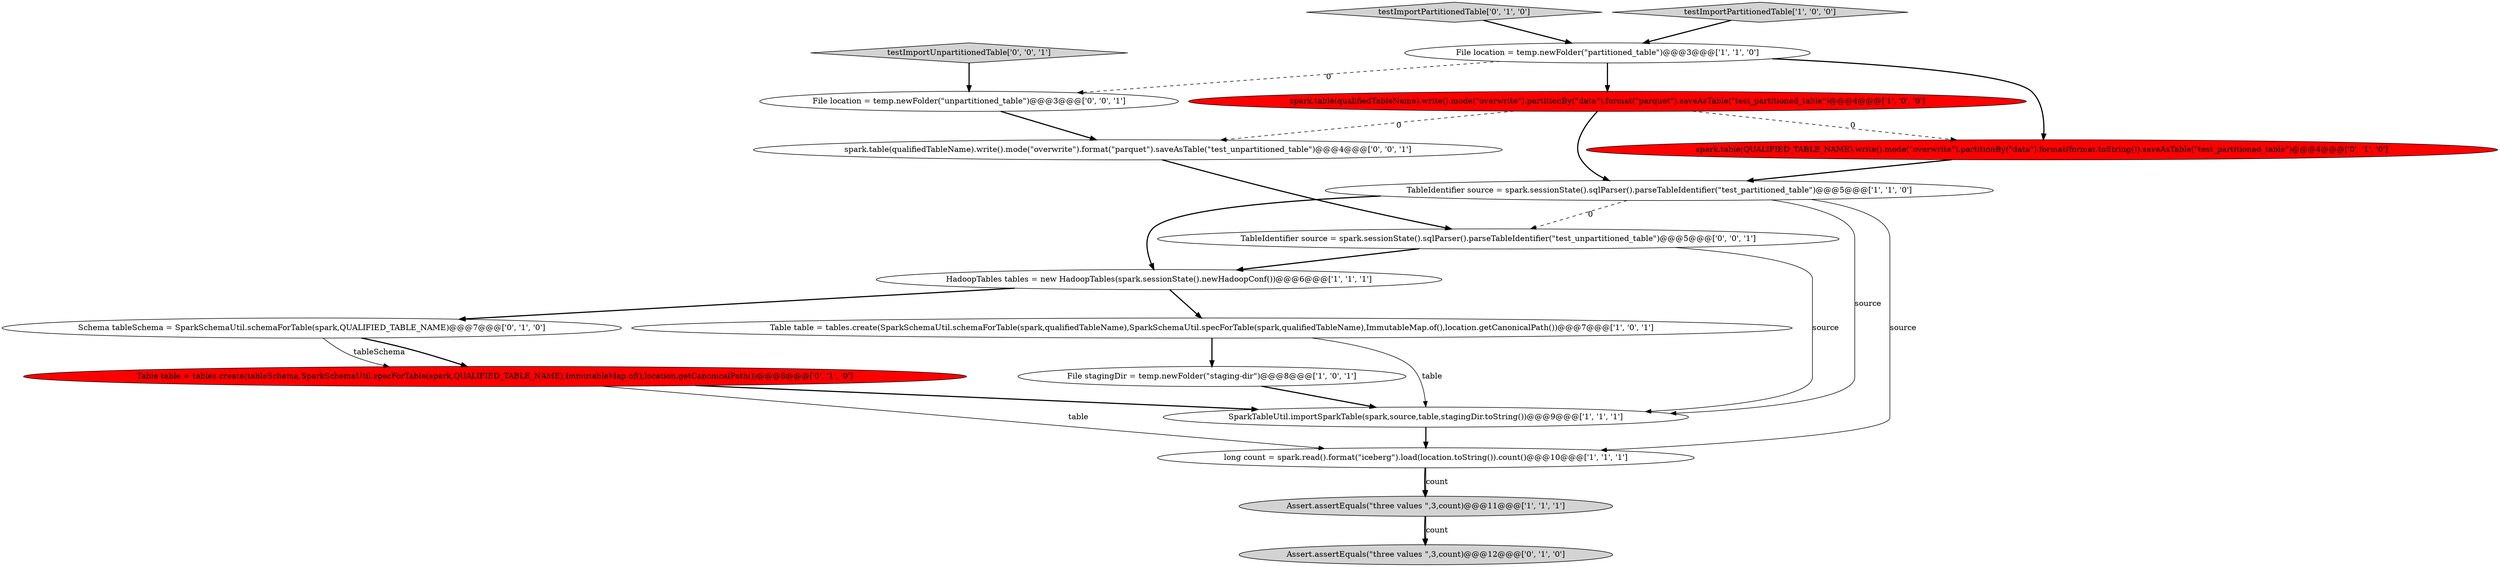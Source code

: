 digraph {
5 [style = filled, label = "HadoopTables tables = new HadoopTables(spark.sessionState().newHadoopConf())@@@6@@@['1', '1', '1']", fillcolor = white, shape = ellipse image = "AAA0AAABBB1BBB"];
7 [style = filled, label = "long count = spark.read().format(\"iceberg\").load(location.toString()).count()@@@10@@@['1', '1', '1']", fillcolor = white, shape = ellipse image = "AAA0AAABBB1BBB"];
14 [style = filled, label = "Table table = tables.create(tableSchema,SparkSchemaUtil.specForTable(spark,QUALIFIED_TABLE_NAME),ImmutableMap.of(),location.getCanonicalPath())@@@8@@@['0', '1', '0']", fillcolor = red, shape = ellipse image = "AAA1AAABBB2BBB"];
6 [style = filled, label = "Table table = tables.create(SparkSchemaUtil.schemaForTable(spark,qualifiedTableName),SparkSchemaUtil.specForTable(spark,qualifiedTableName),ImmutableMap.of(),location.getCanonicalPath())@@@7@@@['1', '0', '1']", fillcolor = white, shape = ellipse image = "AAA0AAABBB1BBB"];
12 [style = filled, label = "Schema tableSchema = SparkSchemaUtil.schemaForTable(spark,QUALIFIED_TABLE_NAME)@@@7@@@['0', '1', '0']", fillcolor = white, shape = ellipse image = "AAA0AAABBB2BBB"];
1 [style = filled, label = "spark.table(qualifiedTableName).write().mode(\"overwrite\").partitionBy(\"data\").format(\"parquet\").saveAsTable(\"test_partitioned_table\")@@@4@@@['1', '0', '0']", fillcolor = red, shape = ellipse image = "AAA1AAABBB1BBB"];
11 [style = filled, label = "testImportPartitionedTable['0', '1', '0']", fillcolor = lightgray, shape = diamond image = "AAA0AAABBB2BBB"];
13 [style = filled, label = "spark.table(QUALIFIED_TABLE_NAME).write().mode(\"overwrite\").partitionBy(\"data\").format(format.toString()).saveAsTable(\"test_partitioned_table\")@@@4@@@['0', '1', '0']", fillcolor = red, shape = ellipse image = "AAA1AAABBB2BBB"];
17 [style = filled, label = "TableIdentifier source = spark.sessionState().sqlParser().parseTableIdentifier(\"test_unpartitioned_table\")@@@5@@@['0', '0', '1']", fillcolor = white, shape = ellipse image = "AAA0AAABBB3BBB"];
2 [style = filled, label = "TableIdentifier source = spark.sessionState().sqlParser().parseTableIdentifier(\"test_partitioned_table\")@@@5@@@['1', '1', '0']", fillcolor = white, shape = ellipse image = "AAA0AAABBB1BBB"];
3 [style = filled, label = "SparkTableUtil.importSparkTable(spark,source,table,stagingDir.toString())@@@9@@@['1', '1', '1']", fillcolor = white, shape = ellipse image = "AAA0AAABBB1BBB"];
15 [style = filled, label = "spark.table(qualifiedTableName).write().mode(\"overwrite\").format(\"parquet\").saveAsTable(\"test_unpartitioned_table\")@@@4@@@['0', '0', '1']", fillcolor = white, shape = ellipse image = "AAA0AAABBB3BBB"];
16 [style = filled, label = "testImportUnpartitionedTable['0', '0', '1']", fillcolor = lightgray, shape = diamond image = "AAA0AAABBB3BBB"];
18 [style = filled, label = "File location = temp.newFolder(\"unpartitioned_table\")@@@3@@@['0', '0', '1']", fillcolor = white, shape = ellipse image = "AAA0AAABBB3BBB"];
9 [style = filled, label = "Assert.assertEquals(\"three values \",3,count)@@@11@@@['1', '1', '1']", fillcolor = lightgray, shape = ellipse image = "AAA0AAABBB1BBB"];
0 [style = filled, label = "File stagingDir = temp.newFolder(\"staging-dir\")@@@8@@@['1', '0', '1']", fillcolor = white, shape = ellipse image = "AAA0AAABBB1BBB"];
8 [style = filled, label = "testImportPartitionedTable['1', '0', '0']", fillcolor = lightgray, shape = diamond image = "AAA0AAABBB1BBB"];
4 [style = filled, label = "File location = temp.newFolder(\"partitioned_table\")@@@3@@@['1', '1', '0']", fillcolor = white, shape = ellipse image = "AAA0AAABBB1BBB"];
10 [style = filled, label = "Assert.assertEquals(\"three values \",3,count)@@@12@@@['0', '1', '0']", fillcolor = lightgray, shape = ellipse image = "AAA0AAABBB2BBB"];
0->3 [style = bold, label=""];
14->3 [style = bold, label=""];
4->18 [style = dashed, label="0"];
17->5 [style = bold, label=""];
16->18 [style = bold, label=""];
12->14 [style = solid, label="tableSchema"];
1->15 [style = dashed, label="0"];
2->3 [style = solid, label="source"];
4->13 [style = bold, label=""];
11->4 [style = bold, label=""];
18->15 [style = bold, label=""];
6->0 [style = bold, label=""];
9->10 [style = bold, label=""];
2->17 [style = dashed, label="0"];
9->10 [style = solid, label="count"];
14->7 [style = solid, label="table"];
1->13 [style = dashed, label="0"];
7->9 [style = bold, label=""];
7->9 [style = solid, label="count"];
15->17 [style = bold, label=""];
6->3 [style = solid, label="table"];
5->6 [style = bold, label=""];
3->7 [style = bold, label=""];
5->12 [style = bold, label=""];
12->14 [style = bold, label=""];
1->2 [style = bold, label=""];
4->1 [style = bold, label=""];
8->4 [style = bold, label=""];
2->7 [style = solid, label="source"];
17->3 [style = solid, label="source"];
2->5 [style = bold, label=""];
13->2 [style = bold, label=""];
}
